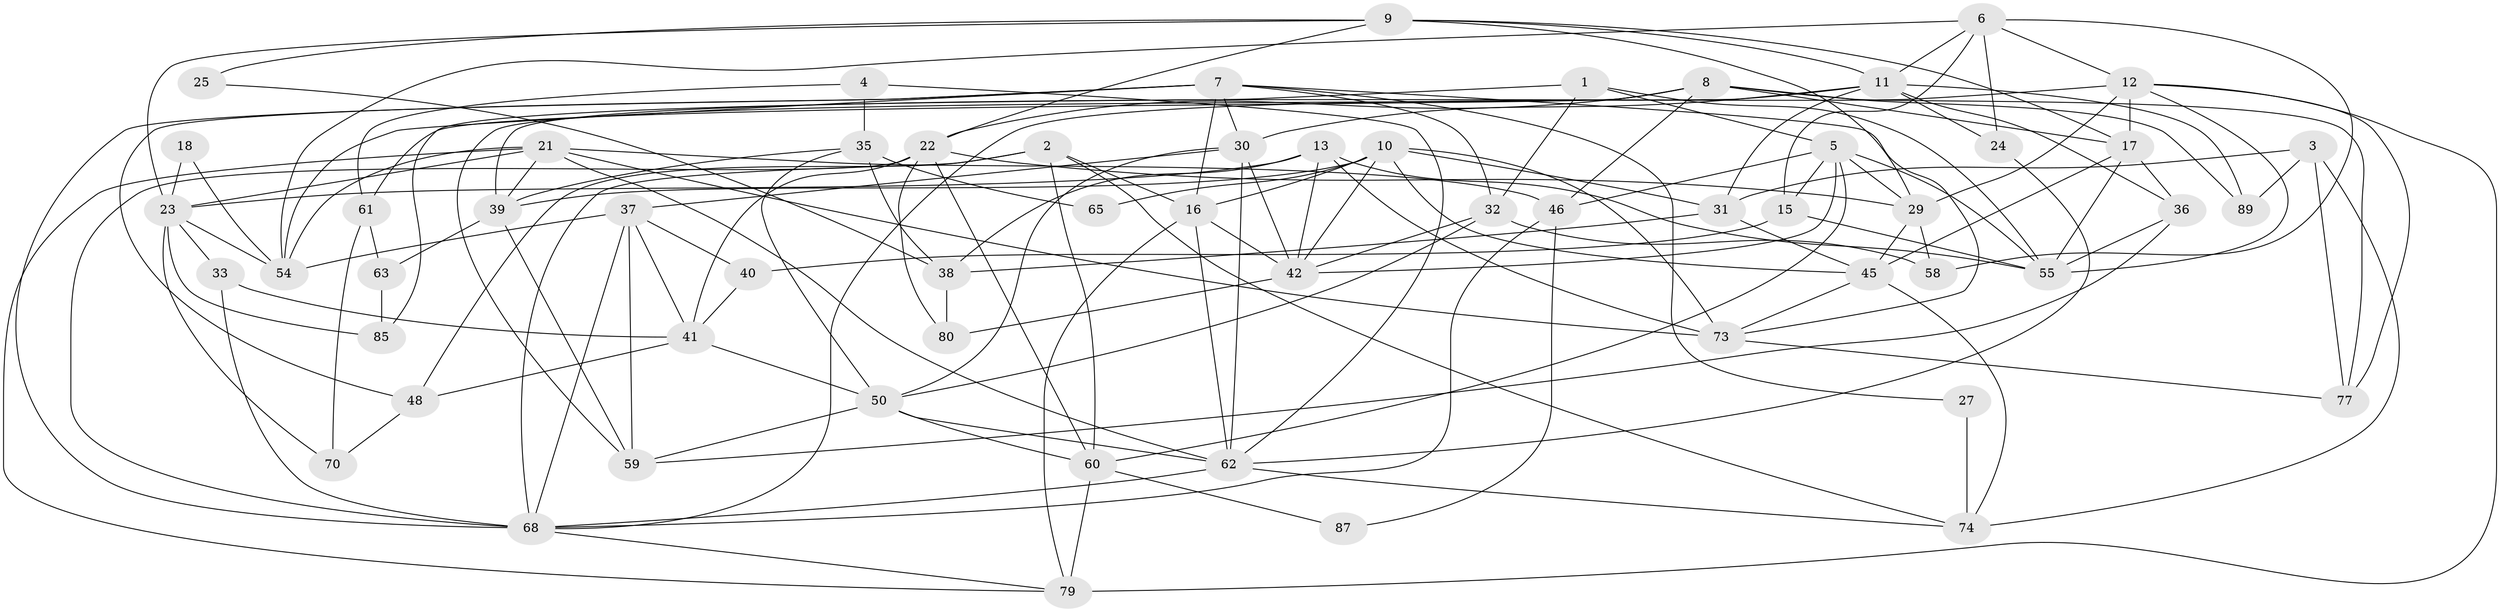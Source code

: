 // Generated by graph-tools (version 1.1) at 2025/24/03/03/25 07:24:02]
// undirected, 59 vertices, 150 edges
graph export_dot {
graph [start="1"]
  node [color=gray90,style=filled];
  1;
  2 [super="+51"];
  3 [super="+49"];
  4;
  5 [super="+43"];
  6 [super="+78"];
  7 [super="+76"];
  8 [super="+97"];
  9 [super="+64"];
  10 [super="+28"];
  11 [super="+14"];
  12 [super="+26"];
  13 [super="+34"];
  15;
  16 [super="+20"];
  17 [super="+19"];
  18;
  21 [super="+94"];
  22 [super="+98"];
  23 [super="+75"];
  24 [super="+72"];
  25;
  27;
  29 [super="+44"];
  30 [super="+88"];
  31;
  32 [super="+57"];
  33;
  35 [super="+95"];
  36;
  37 [super="+90"];
  38 [super="+52"];
  39 [super="+67"];
  40 [super="+81"];
  41 [super="+66"];
  42 [super="+47"];
  45 [super="+53"];
  46 [super="+56"];
  48;
  50 [super="+86"];
  54;
  55 [super="+84"];
  58;
  59 [super="+69"];
  60 [super="+96"];
  61 [super="+93"];
  62 [super="+82"];
  63;
  65;
  68 [super="+71"];
  70;
  73 [super="+83"];
  74 [super="+92"];
  77;
  79 [super="+91"];
  80;
  85;
  87;
  89;
  1 -- 55;
  1 -- 32;
  1 -- 85;
  1 -- 5;
  2 -- 48;
  2 -- 68;
  2 -- 74;
  2 -- 60;
  2 -- 16;
  3 -- 89;
  3 -- 77;
  3 -- 31;
  3 -- 74;
  4 -- 62;
  4 -- 35;
  4 -- 61;
  5 -- 46;
  5 -- 29;
  5 -- 42;
  5 -- 55;
  5 -- 60;
  5 -- 15;
  6 -- 15;
  6 -- 54;
  6 -- 11;
  6 -- 24;
  6 -- 58;
  6 -- 12;
  7 -- 27;
  7 -- 48;
  7 -- 73;
  7 -- 32;
  7 -- 16;
  7 -- 68;
  7 -- 54;
  7 -- 30;
  8 -- 77;
  8 -- 61;
  8 -- 46;
  8 -- 89;
  8 -- 59;
  8 -- 17;
  8 -- 22;
  9 -- 22;
  9 -- 11;
  9 -- 25;
  9 -- 17;
  9 -- 29;
  9 -- 23;
  10 -- 31;
  10 -- 45;
  10 -- 42;
  10 -- 16;
  10 -- 65;
  10 -- 39;
  10 -- 73;
  11 -- 36;
  11 -- 24 [weight=2];
  11 -- 31;
  11 -- 89;
  11 -- 39;
  11 -- 30;
  12 -- 29;
  12 -- 77;
  12 -- 55;
  12 -- 17;
  12 -- 68;
  12 -- 79;
  13 -- 42;
  13 -- 73 [weight=3];
  13 -- 23;
  13 -- 38;
  13 -- 55;
  15 -- 40 [weight=2];
  15 -- 55;
  16 -- 42;
  16 -- 79;
  16 -- 62;
  17 -- 36;
  17 -- 45 [weight=2];
  17 -- 55;
  18 -- 23;
  18 -- 54;
  21 -- 39;
  21 -- 62;
  21 -- 73;
  21 -- 54;
  21 -- 23;
  21 -- 46;
  21 -- 79;
  22 -- 68;
  22 -- 80;
  22 -- 41;
  22 -- 60;
  22 -- 29;
  23 -- 33;
  23 -- 85;
  23 -- 70;
  23 -- 54;
  24 -- 62;
  25 -- 38;
  27 -- 74;
  29 -- 58;
  29 -- 45;
  30 -- 62;
  30 -- 42;
  30 -- 37;
  30 -- 50;
  31 -- 38;
  31 -- 45;
  32 -- 50;
  32 -- 58;
  32 -- 42;
  33 -- 41;
  33 -- 68;
  35 -- 38 [weight=2];
  35 -- 65;
  35 -- 39;
  35 -- 50;
  36 -- 55;
  36 -- 59;
  37 -- 68;
  37 -- 40;
  37 -- 41;
  37 -- 54;
  37 -- 59;
  38 -- 80;
  39 -- 63;
  39 -- 59;
  40 -- 41;
  41 -- 48;
  41 -- 50;
  42 -- 80;
  45 -- 73;
  45 -- 74;
  46 -- 87;
  46 -- 68;
  48 -- 70;
  50 -- 62;
  50 -- 59;
  50 -- 60;
  60 -- 87;
  60 -- 79 [weight=2];
  61 -- 70;
  61 -- 63;
  62 -- 68;
  62 -- 74;
  63 -- 85;
  68 -- 79;
  73 -- 77;
}
